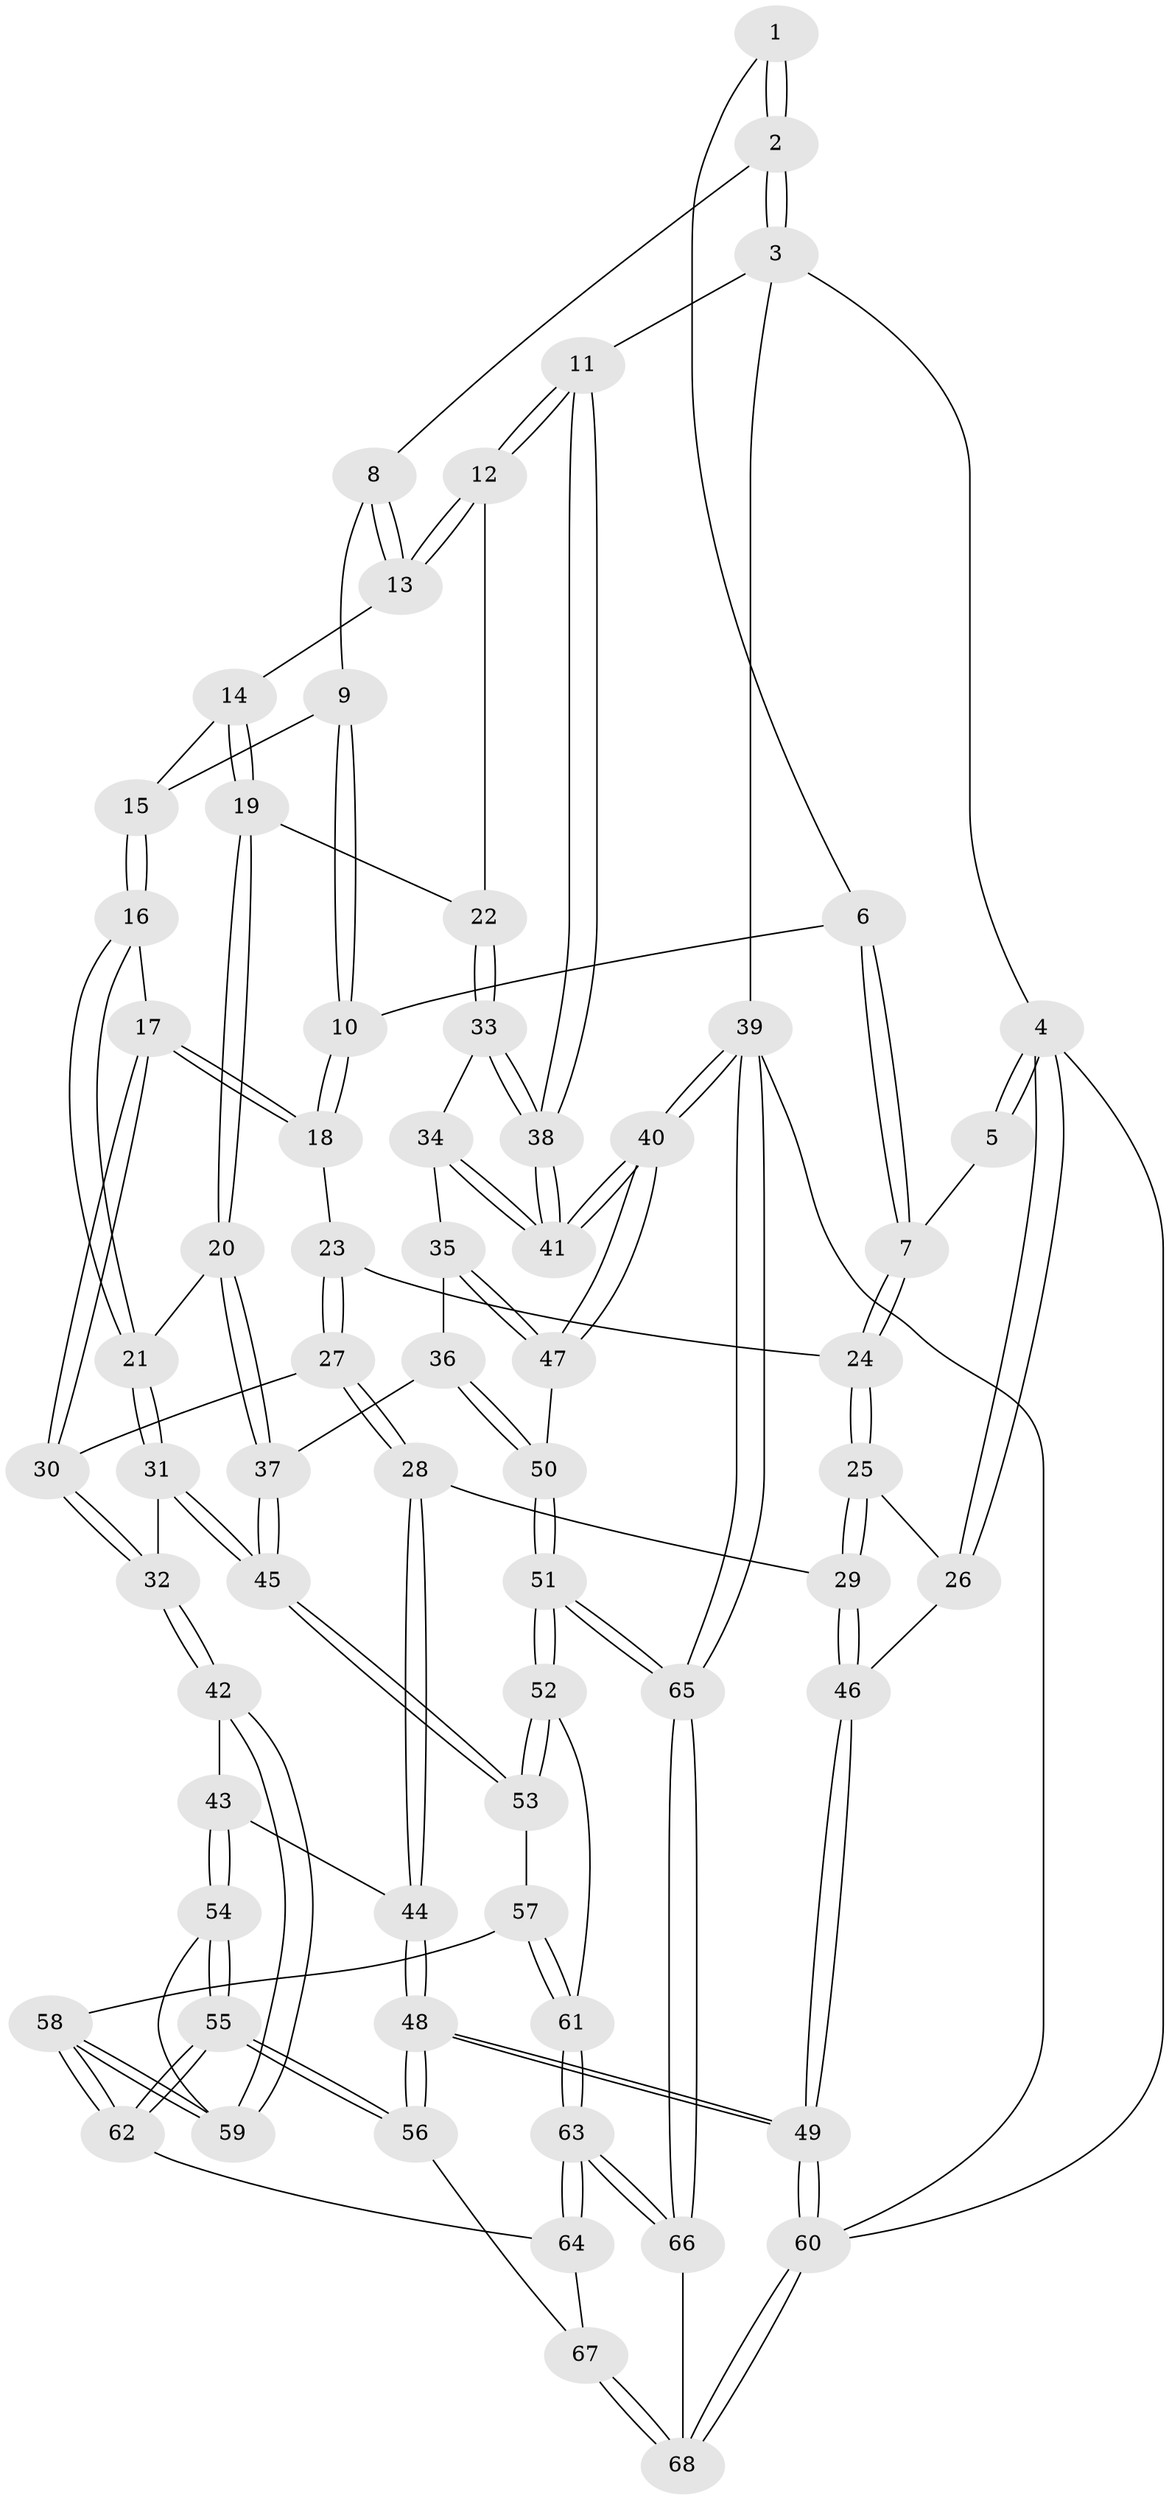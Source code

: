 // Generated by graph-tools (version 1.1) at 2025/38/03/09/25 02:38:43]
// undirected, 68 vertices, 167 edges
graph export_dot {
graph [start="1"]
  node [color=gray90,style=filled];
  1 [pos="+0.48910435067851066+0"];
  2 [pos="+0.6695482751142382+0"];
  3 [pos="+1+0"];
  4 [pos="+0+0"];
  5 [pos="+0.011203242743587848+0"];
  6 [pos="+0.36503869514513787+0.0864602844589208"];
  7 [pos="+0.18584611539450105+0.16143548719912984"];
  8 [pos="+0.6458683071942329+0"];
  9 [pos="+0.5945300883380125+0.04741911601030282"];
  10 [pos="+0.4904611402129474+0.2054434500091994"];
  11 [pos="+1+0"];
  12 [pos="+0.8480602260804859+0.2573805616066814"];
  13 [pos="+0.7297642030976335+0.24432543266231582"];
  14 [pos="+0.7072044143308592+0.25908061296779133"];
  15 [pos="+0.6610261601250786+0.2620840069412228"];
  16 [pos="+0.5709320756561835+0.30606113634149396"];
  17 [pos="+0.48093024095990966+0.24883724241474933"];
  18 [pos="+0.4803964663513082+0.2464272928857042"];
  19 [pos="+0.7120159196568561+0.3703014136907338"];
  20 [pos="+0.663839351811797+0.4159786565706078"];
  21 [pos="+0.588013921160074+0.3479476106925147"];
  22 [pos="+0.8314673421998126+0.35451827628600996"];
  23 [pos="+0.1889042162399093+0.17193728821099533"];
  24 [pos="+0.18576747213989508+0.16991517793983393"];
  25 [pos="+0.1614649567885245+0.20016274551569352"];
  26 [pos="+0+0.22279536347212134"];
  27 [pos="+0.33295982244150646+0.3652590344308038"];
  28 [pos="+0.10935827998488+0.45008031631570083"];
  29 [pos="+0.08582888002102555+0.42974903756631233"];
  30 [pos="+0.3889469588425149+0.38539303701708433"];
  31 [pos="+0.4525242544124124+0.5364185781587083"];
  32 [pos="+0.4172524913403947+0.5229697130335007"];
  33 [pos="+0.8588569411692418+0.43139857432435424"];
  34 [pos="+0.8482878632033684+0.47411486304255496"];
  35 [pos="+0.8457173869833899+0.47803896369026494"];
  36 [pos="+0.7341585981672408+0.5198778671065007"];
  37 [pos="+0.6694915813293134+0.4553000922715735"];
  38 [pos="+1+0.3213410062584359"];
  39 [pos="+1+1"];
  40 [pos="+1+0.8009020628292906"];
  41 [pos="+1+0.5487499632667305"];
  42 [pos="+0.3433418683823017+0.5581331661678332"];
  43 [pos="+0.32875596070254626+0.5600048668433802"];
  44 [pos="+0.15276645150835916+0.5180837809601151"];
  45 [pos="+0.4730435349476387+0.5510395118472088"];
  46 [pos="+0+0.44589563761560386"];
  47 [pos="+0.9498448937611517+0.7035650800651444"];
  48 [pos="+0.09018721631816783+0.789965420820609"];
  49 [pos="+0+0.9921984052775757"];
  50 [pos="+0.6902760787475473+0.716649303223398"];
  51 [pos="+0.6671763740256753+0.733558758843697"];
  52 [pos="+0.6542226468715436+0.7291203299392413"];
  53 [pos="+0.4777559969076742+0.5587048488475356"];
  54 [pos="+0.2364245321192907+0.7380303861267539"];
  55 [pos="+0.18590786549876656+0.786672511568054"];
  56 [pos="+0.1684291135247327+0.7981418743848548"];
  57 [pos="+0.4123799933949697+0.7538125035941453"];
  58 [pos="+0.4008089052058445+0.7575767299641124"];
  59 [pos="+0.35767780089775525+0.7099915596946962"];
  60 [pos="+0+1"];
  61 [pos="+0.5116990783409873+0.7754617414514063"];
  62 [pos="+0.39425895603861527+0.7679324634500319"];
  63 [pos="+0.44149391480315675+0.9138259190338135"];
  64 [pos="+0.37862411266608625+0.8569190862392632"];
  65 [pos="+0.7006197605949408+1"];
  66 [pos="+0.5276203231432537+1"];
  67 [pos="+0.2579864952108021+0.8736445038362748"];
  68 [pos="+0.3303110366566351+1"];
  1 -- 2;
  1 -- 2;
  1 -- 6;
  2 -- 3;
  2 -- 3;
  2 -- 8;
  3 -- 4;
  3 -- 11;
  3 -- 39;
  4 -- 5;
  4 -- 5;
  4 -- 26;
  4 -- 26;
  4 -- 60;
  5 -- 7;
  6 -- 7;
  6 -- 7;
  6 -- 10;
  7 -- 24;
  7 -- 24;
  8 -- 9;
  8 -- 13;
  8 -- 13;
  9 -- 10;
  9 -- 10;
  9 -- 15;
  10 -- 18;
  10 -- 18;
  11 -- 12;
  11 -- 12;
  11 -- 38;
  11 -- 38;
  12 -- 13;
  12 -- 13;
  12 -- 22;
  13 -- 14;
  14 -- 15;
  14 -- 19;
  14 -- 19;
  15 -- 16;
  15 -- 16;
  16 -- 17;
  16 -- 21;
  16 -- 21;
  17 -- 18;
  17 -- 18;
  17 -- 30;
  17 -- 30;
  18 -- 23;
  19 -- 20;
  19 -- 20;
  19 -- 22;
  20 -- 21;
  20 -- 37;
  20 -- 37;
  21 -- 31;
  21 -- 31;
  22 -- 33;
  22 -- 33;
  23 -- 24;
  23 -- 27;
  23 -- 27;
  24 -- 25;
  24 -- 25;
  25 -- 26;
  25 -- 29;
  25 -- 29;
  26 -- 46;
  27 -- 28;
  27 -- 28;
  27 -- 30;
  28 -- 29;
  28 -- 44;
  28 -- 44;
  29 -- 46;
  29 -- 46;
  30 -- 32;
  30 -- 32;
  31 -- 32;
  31 -- 45;
  31 -- 45;
  32 -- 42;
  32 -- 42;
  33 -- 34;
  33 -- 38;
  33 -- 38;
  34 -- 35;
  34 -- 41;
  34 -- 41;
  35 -- 36;
  35 -- 47;
  35 -- 47;
  36 -- 37;
  36 -- 50;
  36 -- 50;
  37 -- 45;
  37 -- 45;
  38 -- 41;
  38 -- 41;
  39 -- 40;
  39 -- 40;
  39 -- 65;
  39 -- 65;
  39 -- 60;
  40 -- 41;
  40 -- 41;
  40 -- 47;
  40 -- 47;
  42 -- 43;
  42 -- 59;
  42 -- 59;
  43 -- 44;
  43 -- 54;
  43 -- 54;
  44 -- 48;
  44 -- 48;
  45 -- 53;
  45 -- 53;
  46 -- 49;
  46 -- 49;
  47 -- 50;
  48 -- 49;
  48 -- 49;
  48 -- 56;
  48 -- 56;
  49 -- 60;
  49 -- 60;
  50 -- 51;
  50 -- 51;
  51 -- 52;
  51 -- 52;
  51 -- 65;
  51 -- 65;
  52 -- 53;
  52 -- 53;
  52 -- 61;
  53 -- 57;
  54 -- 55;
  54 -- 55;
  54 -- 59;
  55 -- 56;
  55 -- 56;
  55 -- 62;
  55 -- 62;
  56 -- 67;
  57 -- 58;
  57 -- 61;
  57 -- 61;
  58 -- 59;
  58 -- 59;
  58 -- 62;
  58 -- 62;
  60 -- 68;
  60 -- 68;
  61 -- 63;
  61 -- 63;
  62 -- 64;
  63 -- 64;
  63 -- 64;
  63 -- 66;
  63 -- 66;
  64 -- 67;
  65 -- 66;
  65 -- 66;
  66 -- 68;
  67 -- 68;
  67 -- 68;
}
